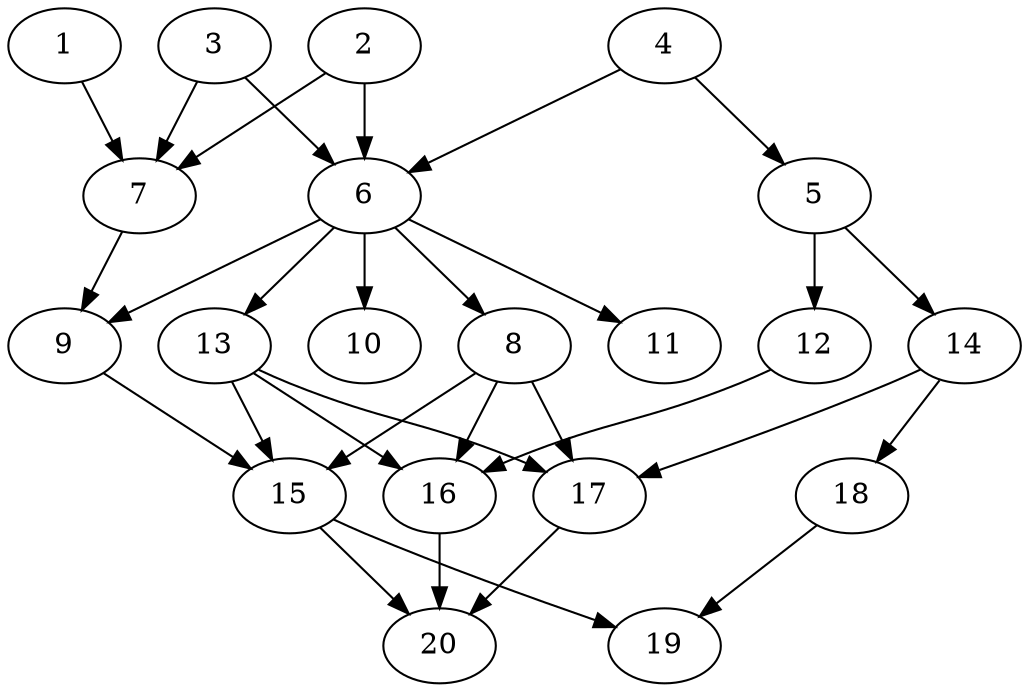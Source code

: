 // DAG automatically generated by daggen at Tue Jul 23 14:23:30 2019
// ./daggen --dot -n 20 --ccr 0.4 --fat 0.6 --regular 0.5 --density 0.6 --mindata 5242880 --maxdata 52428800 
digraph G {
  1 [size="61667840", alpha="0.11", expect_size="24667136"] 
  1 -> 7 [size ="24667136"]
  2 [size="126113280", alpha="0.01", expect_size="50445312"] 
  2 -> 6 [size ="50445312"]
  2 -> 7 [size ="50445312"]
  3 [size="103408640", alpha="0.15", expect_size="41363456"] 
  3 -> 6 [size ="41363456"]
  3 -> 7 [size ="41363456"]
  4 [size="55695360", alpha="0.09", expect_size="22278144"] 
  4 -> 5 [size ="22278144"]
  4 -> 6 [size ="22278144"]
  5 [size="72524800", alpha="0.05", expect_size="29009920"] 
  5 -> 12 [size ="29009920"]
  5 -> 14 [size ="29009920"]
  6 [size="28431360", alpha="0.18", expect_size="11372544"] 
  6 -> 8 [size ="11372544"]
  6 -> 9 [size ="11372544"]
  6 -> 10 [size ="11372544"]
  6 -> 11 [size ="11372544"]
  6 -> 13 [size ="11372544"]
  7 [size="123694080", alpha="0.03", expect_size="49477632"] 
  7 -> 9 [size ="49477632"]
  8 [size="118525440", alpha="0.08", expect_size="47410176"] 
  8 -> 15 [size ="47410176"]
  8 -> 16 [size ="47410176"]
  8 -> 17 [size ="47410176"]
  9 [size="53990400", alpha="0.13", expect_size="21596160"] 
  9 -> 15 [size ="21596160"]
  10 [size="64445440", alpha="0.18", expect_size="25778176"] 
  11 [size="78504960", alpha="0.06", expect_size="31401984"] 
  12 [size="27448320", alpha="0.09", expect_size="10979328"] 
  12 -> 16 [size ="10979328"]
  13 [size="35310080", alpha="0.19", expect_size="14124032"] 
  13 -> 15 [size ="14124032"]
  13 -> 16 [size ="14124032"]
  13 -> 17 [size ="14124032"]
  14 [size="122017280", alpha="0.00", expect_size="48806912"] 
  14 -> 17 [size ="48806912"]
  14 -> 18 [size ="48806912"]
  15 [size="56391680", alpha="0.14", expect_size="22556672"] 
  15 -> 19 [size ="22556672"]
  15 -> 20 [size ="22556672"]
  16 [size="87073280", alpha="0.02", expect_size="34829312"] 
  16 -> 20 [size ="34829312"]
  17 [size="75338240", alpha="0.06", expect_size="30135296"] 
  17 -> 20 [size ="30135296"]
  18 [size="95590400", alpha="0.01", expect_size="38236160"] 
  18 -> 19 [size ="38236160"]
  19 [size="22095360", alpha="0.05", expect_size="8838144"] 
  20 [size="99435520", alpha="0.04", expect_size="39774208"] 
}
